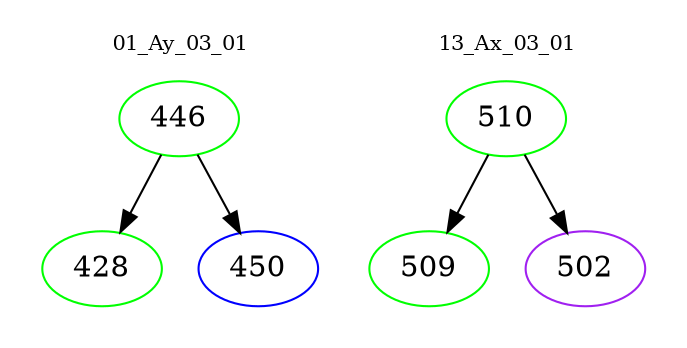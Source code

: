 digraph{
subgraph cluster_0 {
color = white
label = "01_Ay_03_01";
fontsize=10;
T0_446 [label="446", color="green"]
T0_446 -> T0_428 [color="black"]
T0_428 [label="428", color="green"]
T0_446 -> T0_450 [color="black"]
T0_450 [label="450", color="blue"]
}
subgraph cluster_1 {
color = white
label = "13_Ax_03_01";
fontsize=10;
T1_510 [label="510", color="green"]
T1_510 -> T1_509 [color="black"]
T1_509 [label="509", color="green"]
T1_510 -> T1_502 [color="black"]
T1_502 [label="502", color="purple"]
}
}
